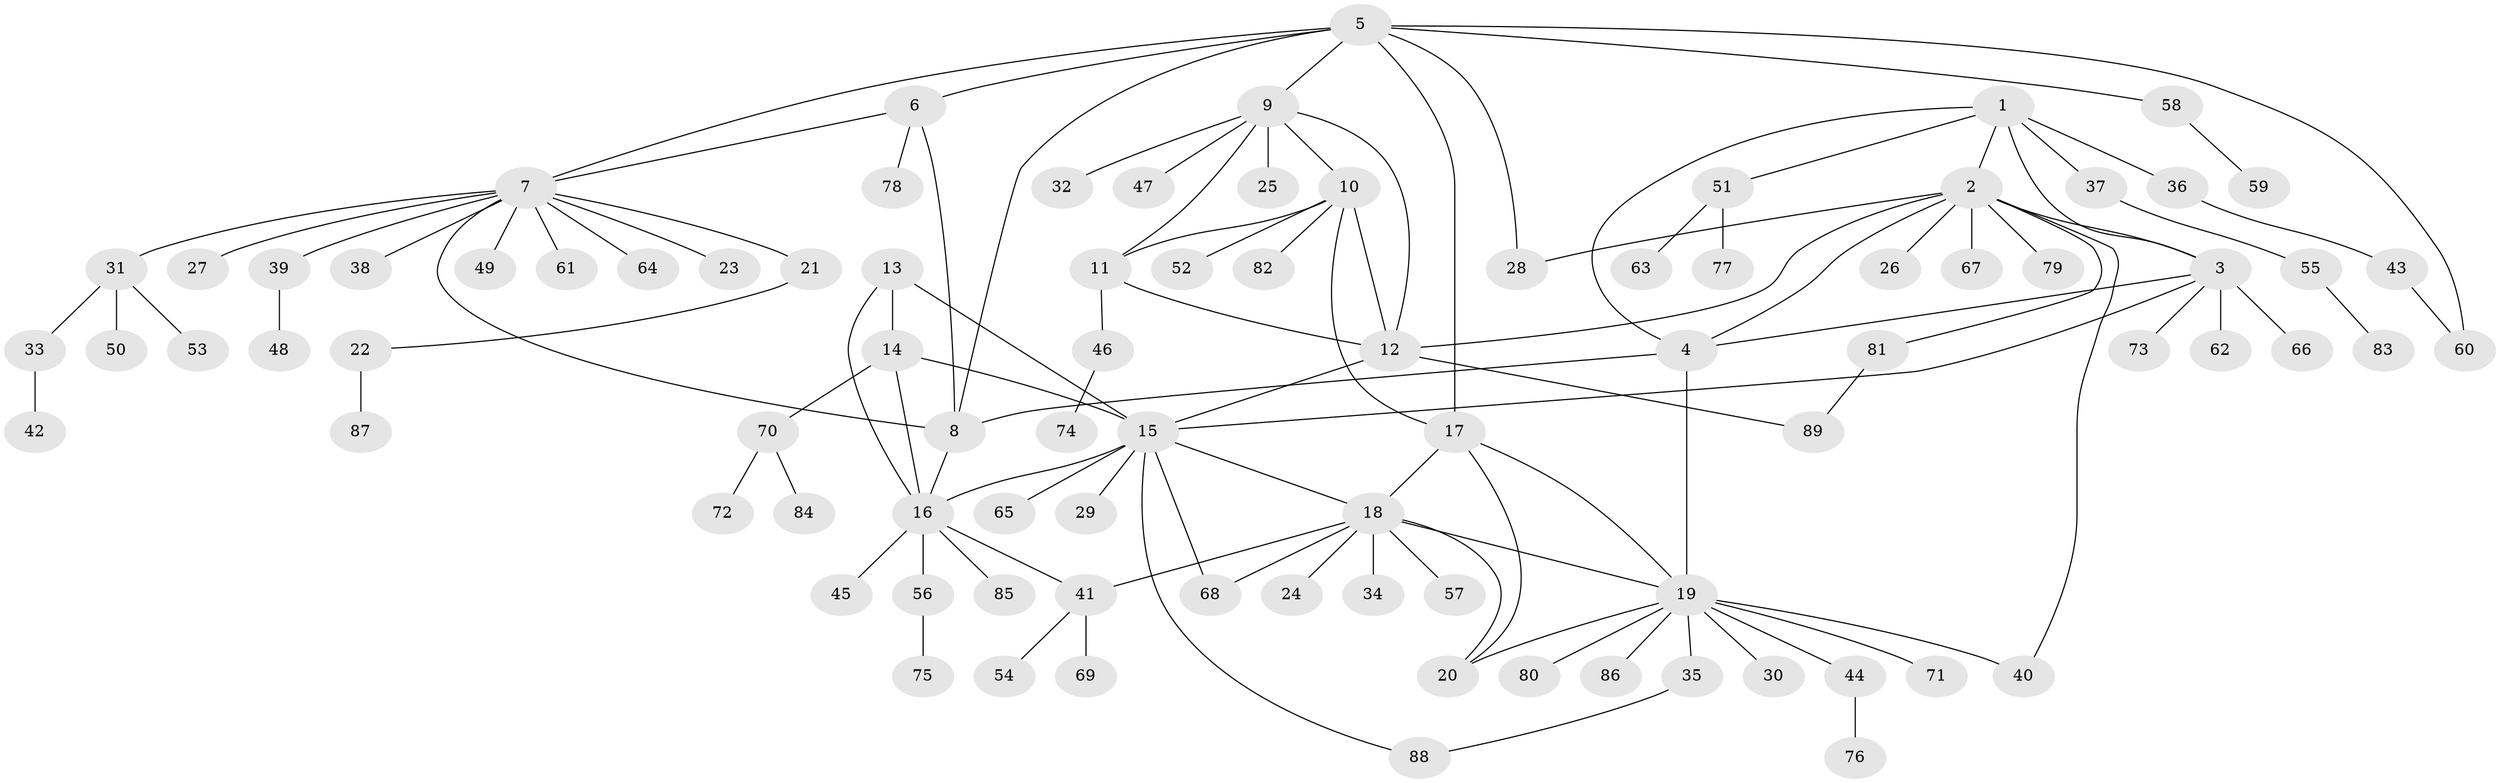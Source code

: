 // coarse degree distribution, {6: 0.047619047619047616, 9: 0.015873015873015872, 5: 0.047619047619047616, 7: 0.047619047619047616, 10: 0.031746031746031744, 4: 0.031746031746031744, 3: 0.047619047619047616, 8: 0.015873015873015872, 2: 0.14285714285714285, 1: 0.5714285714285714}
// Generated by graph-tools (version 1.1) at 2025/24/03/03/25 07:24:10]
// undirected, 89 vertices, 116 edges
graph export_dot {
graph [start="1"]
  node [color=gray90,style=filled];
  1;
  2;
  3;
  4;
  5;
  6;
  7;
  8;
  9;
  10;
  11;
  12;
  13;
  14;
  15;
  16;
  17;
  18;
  19;
  20;
  21;
  22;
  23;
  24;
  25;
  26;
  27;
  28;
  29;
  30;
  31;
  32;
  33;
  34;
  35;
  36;
  37;
  38;
  39;
  40;
  41;
  42;
  43;
  44;
  45;
  46;
  47;
  48;
  49;
  50;
  51;
  52;
  53;
  54;
  55;
  56;
  57;
  58;
  59;
  60;
  61;
  62;
  63;
  64;
  65;
  66;
  67;
  68;
  69;
  70;
  71;
  72;
  73;
  74;
  75;
  76;
  77;
  78;
  79;
  80;
  81;
  82;
  83;
  84;
  85;
  86;
  87;
  88;
  89;
  1 -- 2;
  1 -- 3;
  1 -- 4;
  1 -- 36;
  1 -- 37;
  1 -- 51;
  2 -- 3;
  2 -- 4;
  2 -- 12;
  2 -- 26;
  2 -- 28;
  2 -- 40;
  2 -- 67;
  2 -- 79;
  2 -- 81;
  3 -- 4;
  3 -- 15;
  3 -- 62;
  3 -- 66;
  3 -- 73;
  4 -- 8;
  4 -- 19;
  5 -- 6;
  5 -- 7;
  5 -- 8;
  5 -- 9;
  5 -- 17;
  5 -- 28;
  5 -- 58;
  5 -- 60;
  6 -- 7;
  6 -- 8;
  6 -- 78;
  7 -- 8;
  7 -- 21;
  7 -- 23;
  7 -- 27;
  7 -- 31;
  7 -- 38;
  7 -- 39;
  7 -- 49;
  7 -- 61;
  7 -- 64;
  8 -- 16;
  9 -- 10;
  9 -- 11;
  9 -- 12;
  9 -- 25;
  9 -- 32;
  9 -- 47;
  10 -- 11;
  10 -- 12;
  10 -- 17;
  10 -- 52;
  10 -- 82;
  11 -- 12;
  11 -- 46;
  12 -- 15;
  12 -- 89;
  13 -- 14;
  13 -- 15;
  13 -- 16;
  14 -- 15;
  14 -- 16;
  14 -- 70;
  15 -- 16;
  15 -- 18;
  15 -- 29;
  15 -- 65;
  15 -- 68;
  15 -- 88;
  16 -- 41;
  16 -- 45;
  16 -- 56;
  16 -- 85;
  17 -- 18;
  17 -- 19;
  17 -- 20;
  18 -- 19;
  18 -- 20;
  18 -- 24;
  18 -- 34;
  18 -- 41;
  18 -- 57;
  18 -- 68;
  19 -- 20;
  19 -- 30;
  19 -- 35;
  19 -- 40;
  19 -- 44;
  19 -- 71;
  19 -- 80;
  19 -- 86;
  21 -- 22;
  22 -- 87;
  31 -- 33;
  31 -- 50;
  31 -- 53;
  33 -- 42;
  35 -- 88;
  36 -- 43;
  37 -- 55;
  39 -- 48;
  41 -- 54;
  41 -- 69;
  43 -- 60;
  44 -- 76;
  46 -- 74;
  51 -- 63;
  51 -- 77;
  55 -- 83;
  56 -- 75;
  58 -- 59;
  70 -- 72;
  70 -- 84;
  81 -- 89;
}
